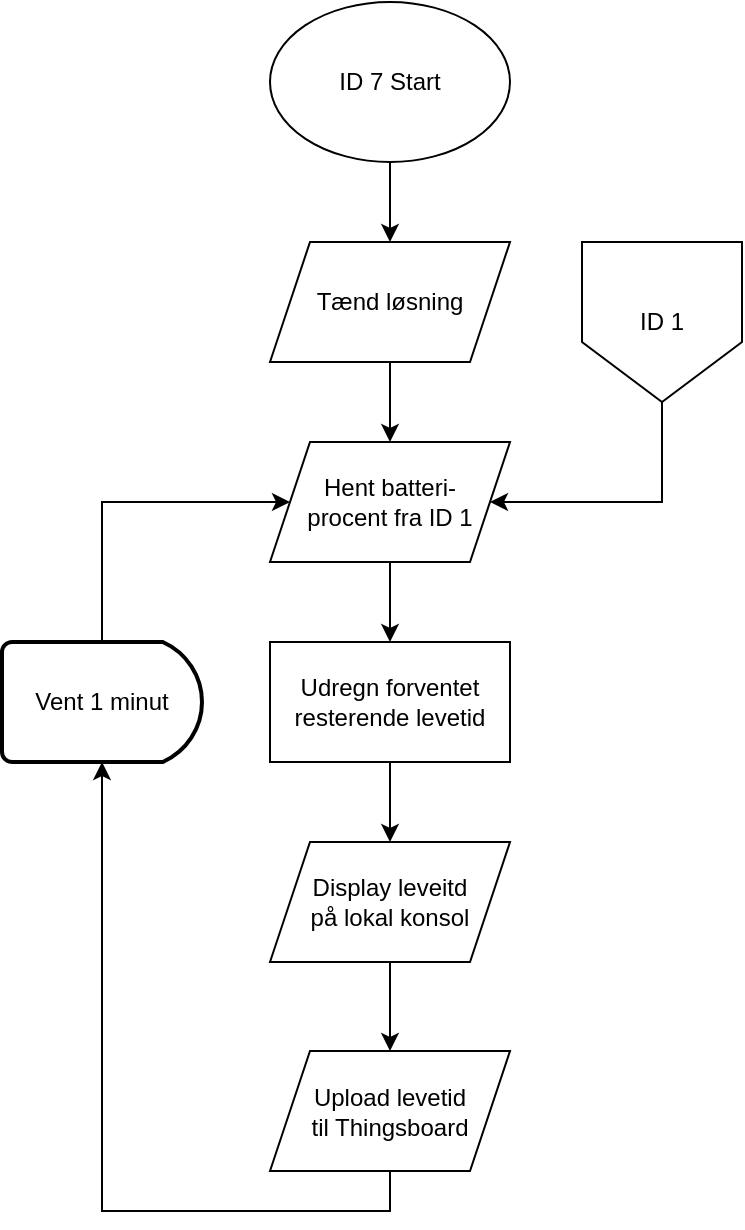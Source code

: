 <mxfile version="25.0.1">
  <diagram name="Page-1" id="Tt9hVW4N1Q4XEH-18PpW">
    <mxGraphModel dx="824" dy="861" grid="1" gridSize="10" guides="1" tooltips="1" connect="1" arrows="1" fold="1" page="1" pageScale="1" pageWidth="827" pageHeight="1169" math="0" shadow="0">
      <root>
        <mxCell id="0" />
        <mxCell id="1" parent="0" />
        <mxCell id="jbQdWJLZbuR3zaDqkVQJ-3" value="" style="edgeStyle=orthogonalEdgeStyle;rounded=0;orthogonalLoop=1;jettySize=auto;html=1;" parent="1" source="jbQdWJLZbuR3zaDqkVQJ-1" target="jbQdWJLZbuR3zaDqkVQJ-2" edge="1">
          <mxGeometry relative="1" as="geometry" />
        </mxCell>
        <mxCell id="jbQdWJLZbuR3zaDqkVQJ-1" value="ID 7 Start" style="ellipse;whiteSpace=wrap;html=1;" parent="1" vertex="1">
          <mxGeometry x="354" y="30" width="120" height="80" as="geometry" />
        </mxCell>
        <mxCell id="jbQdWJLZbuR3zaDqkVQJ-5" value="" style="edgeStyle=orthogonalEdgeStyle;rounded=0;orthogonalLoop=1;jettySize=auto;html=1;" parent="1" source="jbQdWJLZbuR3zaDqkVQJ-2" target="jbQdWJLZbuR3zaDqkVQJ-4" edge="1">
          <mxGeometry relative="1" as="geometry" />
        </mxCell>
        <mxCell id="jbQdWJLZbuR3zaDqkVQJ-2" value="&lt;div&gt;Tænd løsning&lt;br&gt;&lt;/div&gt;" style="shape=parallelogram;perimeter=parallelogramPerimeter;whiteSpace=wrap;html=1;fixedSize=1;" parent="1" vertex="1">
          <mxGeometry x="354" y="150" width="120" height="60" as="geometry" />
        </mxCell>
        <mxCell id="jbQdWJLZbuR3zaDqkVQJ-9" value="" style="edgeStyle=orthogonalEdgeStyle;rounded=0;orthogonalLoop=1;jettySize=auto;html=1;" parent="1" source="jbQdWJLZbuR3zaDqkVQJ-4" target="jbQdWJLZbuR3zaDqkVQJ-8" edge="1">
          <mxGeometry relative="1" as="geometry" />
        </mxCell>
        <mxCell id="jbQdWJLZbuR3zaDqkVQJ-4" value="&lt;div&gt;Hent batteri-&lt;/div&gt;&lt;div&gt;procent fra ID 1&lt;br&gt;&lt;/div&gt;" style="shape=parallelogram;perimeter=parallelogramPerimeter;whiteSpace=wrap;html=1;fixedSize=1;" parent="1" vertex="1">
          <mxGeometry x="354" y="250" width="120" height="60" as="geometry" />
        </mxCell>
        <mxCell id="jbQdWJLZbuR3zaDqkVQJ-7" style="edgeStyle=orthogonalEdgeStyle;rounded=0;orthogonalLoop=1;jettySize=auto;html=1;exitX=0.5;exitY=1;exitDx=0;exitDy=0;entryX=1;entryY=0.5;entryDx=0;entryDy=0;" parent="1" source="jbQdWJLZbuR3zaDqkVQJ-6" target="jbQdWJLZbuR3zaDqkVQJ-4" edge="1">
          <mxGeometry relative="1" as="geometry">
            <Array as="points">
              <mxPoint x="550" y="280" />
            </Array>
          </mxGeometry>
        </mxCell>
        <mxCell id="jbQdWJLZbuR3zaDqkVQJ-6" value="ID 1" style="shape=offPageConnector;whiteSpace=wrap;html=1;" parent="1" vertex="1">
          <mxGeometry x="510" y="150" width="80" height="80" as="geometry" />
        </mxCell>
        <mxCell id="jbQdWJLZbuR3zaDqkVQJ-11" value="" style="edgeStyle=orthogonalEdgeStyle;rounded=0;orthogonalLoop=1;jettySize=auto;html=1;" parent="1" source="jbQdWJLZbuR3zaDqkVQJ-8" target="jbQdWJLZbuR3zaDqkVQJ-10" edge="1">
          <mxGeometry relative="1" as="geometry" />
        </mxCell>
        <mxCell id="jbQdWJLZbuR3zaDqkVQJ-8" value="Udregn forventet resterende levetid" style="rounded=0;whiteSpace=wrap;html=1;" parent="1" vertex="1">
          <mxGeometry x="354" y="350" width="120" height="60" as="geometry" />
        </mxCell>
        <mxCell id="jbQdWJLZbuR3zaDqkVQJ-13" value="" style="edgeStyle=orthogonalEdgeStyle;rounded=0;orthogonalLoop=1;jettySize=auto;html=1;" parent="1" source="jbQdWJLZbuR3zaDqkVQJ-10" target="jbQdWJLZbuR3zaDqkVQJ-12" edge="1">
          <mxGeometry relative="1" as="geometry" />
        </mxCell>
        <mxCell id="jbQdWJLZbuR3zaDqkVQJ-10" value="&lt;div&gt;Display leveitd&lt;/div&gt;&lt;div&gt;på lokal konsol&lt;br&gt;&lt;/div&gt;" style="shape=parallelogram;perimeter=parallelogramPerimeter;whiteSpace=wrap;html=1;fixedSize=1;" parent="1" vertex="1">
          <mxGeometry x="354" y="450" width="120" height="60" as="geometry" />
        </mxCell>
        <mxCell id="jbQdWJLZbuR3zaDqkVQJ-12" value="&lt;div&gt;Upload levetid&lt;/div&gt;&lt;div&gt;til Thingsboard&lt;br&gt;&lt;/div&gt;" style="shape=parallelogram;perimeter=parallelogramPerimeter;whiteSpace=wrap;html=1;fixedSize=1;" parent="1" vertex="1">
          <mxGeometry x="354" y="554.5" width="120" height="60" as="geometry" />
        </mxCell>
        <mxCell id="jbQdWJLZbuR3zaDqkVQJ-17" style="edgeStyle=orthogonalEdgeStyle;rounded=0;orthogonalLoop=1;jettySize=auto;html=1;exitX=0.5;exitY=0;exitDx=0;exitDy=0;exitPerimeter=0;entryX=0;entryY=0.5;entryDx=0;entryDy=0;" parent="1" source="jbQdWJLZbuR3zaDqkVQJ-15" target="jbQdWJLZbuR3zaDqkVQJ-4" edge="1">
          <mxGeometry relative="1" as="geometry">
            <Array as="points">
              <mxPoint x="270" y="280" />
            </Array>
          </mxGeometry>
        </mxCell>
        <mxCell id="jbQdWJLZbuR3zaDqkVQJ-15" value="Vent 1 minut" style="strokeWidth=2;html=1;shape=mxgraph.flowchart.delay;whiteSpace=wrap;" parent="1" vertex="1">
          <mxGeometry x="220" y="350" width="100" height="60" as="geometry" />
        </mxCell>
        <mxCell id="AVeWbrWObk6-NnOV-lYs-1" style="edgeStyle=orthogonalEdgeStyle;rounded=0;orthogonalLoop=1;jettySize=auto;html=1;exitX=0.5;exitY=1;exitDx=0;exitDy=0;entryX=0.5;entryY=1;entryDx=0;entryDy=0;entryPerimeter=0;" edge="1" parent="1" source="jbQdWJLZbuR3zaDqkVQJ-12" target="jbQdWJLZbuR3zaDqkVQJ-15">
          <mxGeometry relative="1" as="geometry" />
        </mxCell>
      </root>
    </mxGraphModel>
  </diagram>
</mxfile>
